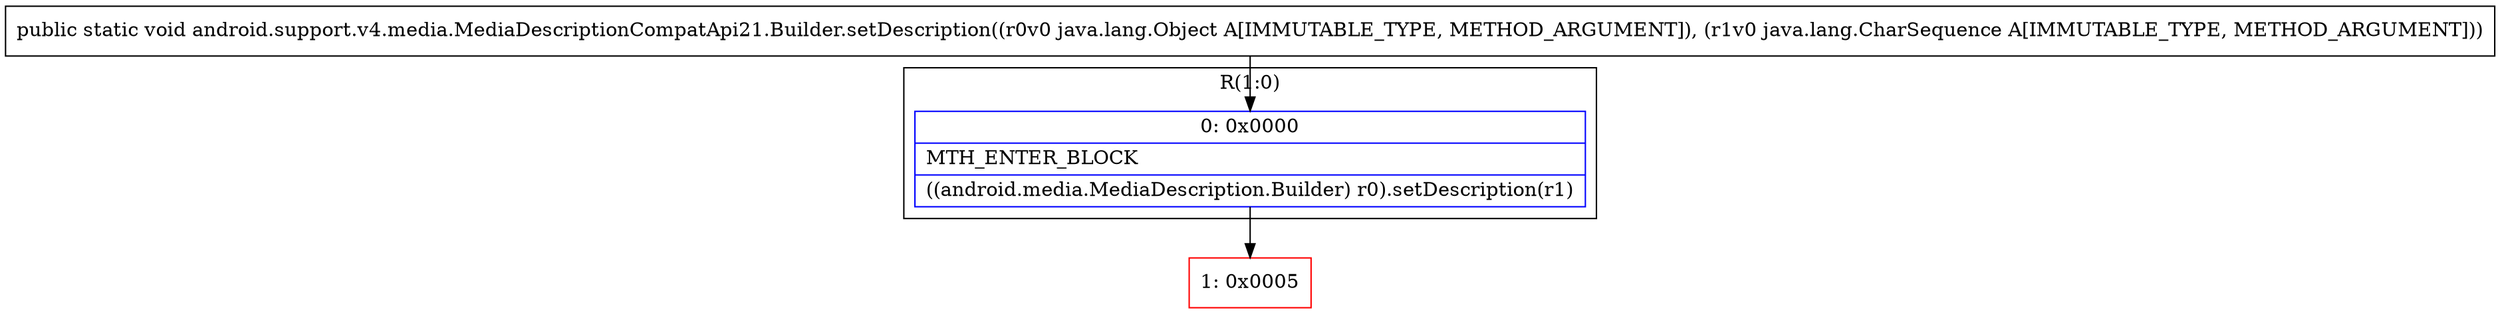 digraph "CFG forandroid.support.v4.media.MediaDescriptionCompatApi21.Builder.setDescription(Ljava\/lang\/Object;Ljava\/lang\/CharSequence;)V" {
subgraph cluster_Region_1679524769 {
label = "R(1:0)";
node [shape=record,color=blue];
Node_0 [shape=record,label="{0\:\ 0x0000|MTH_ENTER_BLOCK\l|((android.media.MediaDescription.Builder) r0).setDescription(r1)\l}"];
}
Node_1 [shape=record,color=red,label="{1\:\ 0x0005}"];
MethodNode[shape=record,label="{public static void android.support.v4.media.MediaDescriptionCompatApi21.Builder.setDescription((r0v0 java.lang.Object A[IMMUTABLE_TYPE, METHOD_ARGUMENT]), (r1v0 java.lang.CharSequence A[IMMUTABLE_TYPE, METHOD_ARGUMENT])) }"];
MethodNode -> Node_0;
Node_0 -> Node_1;
}

